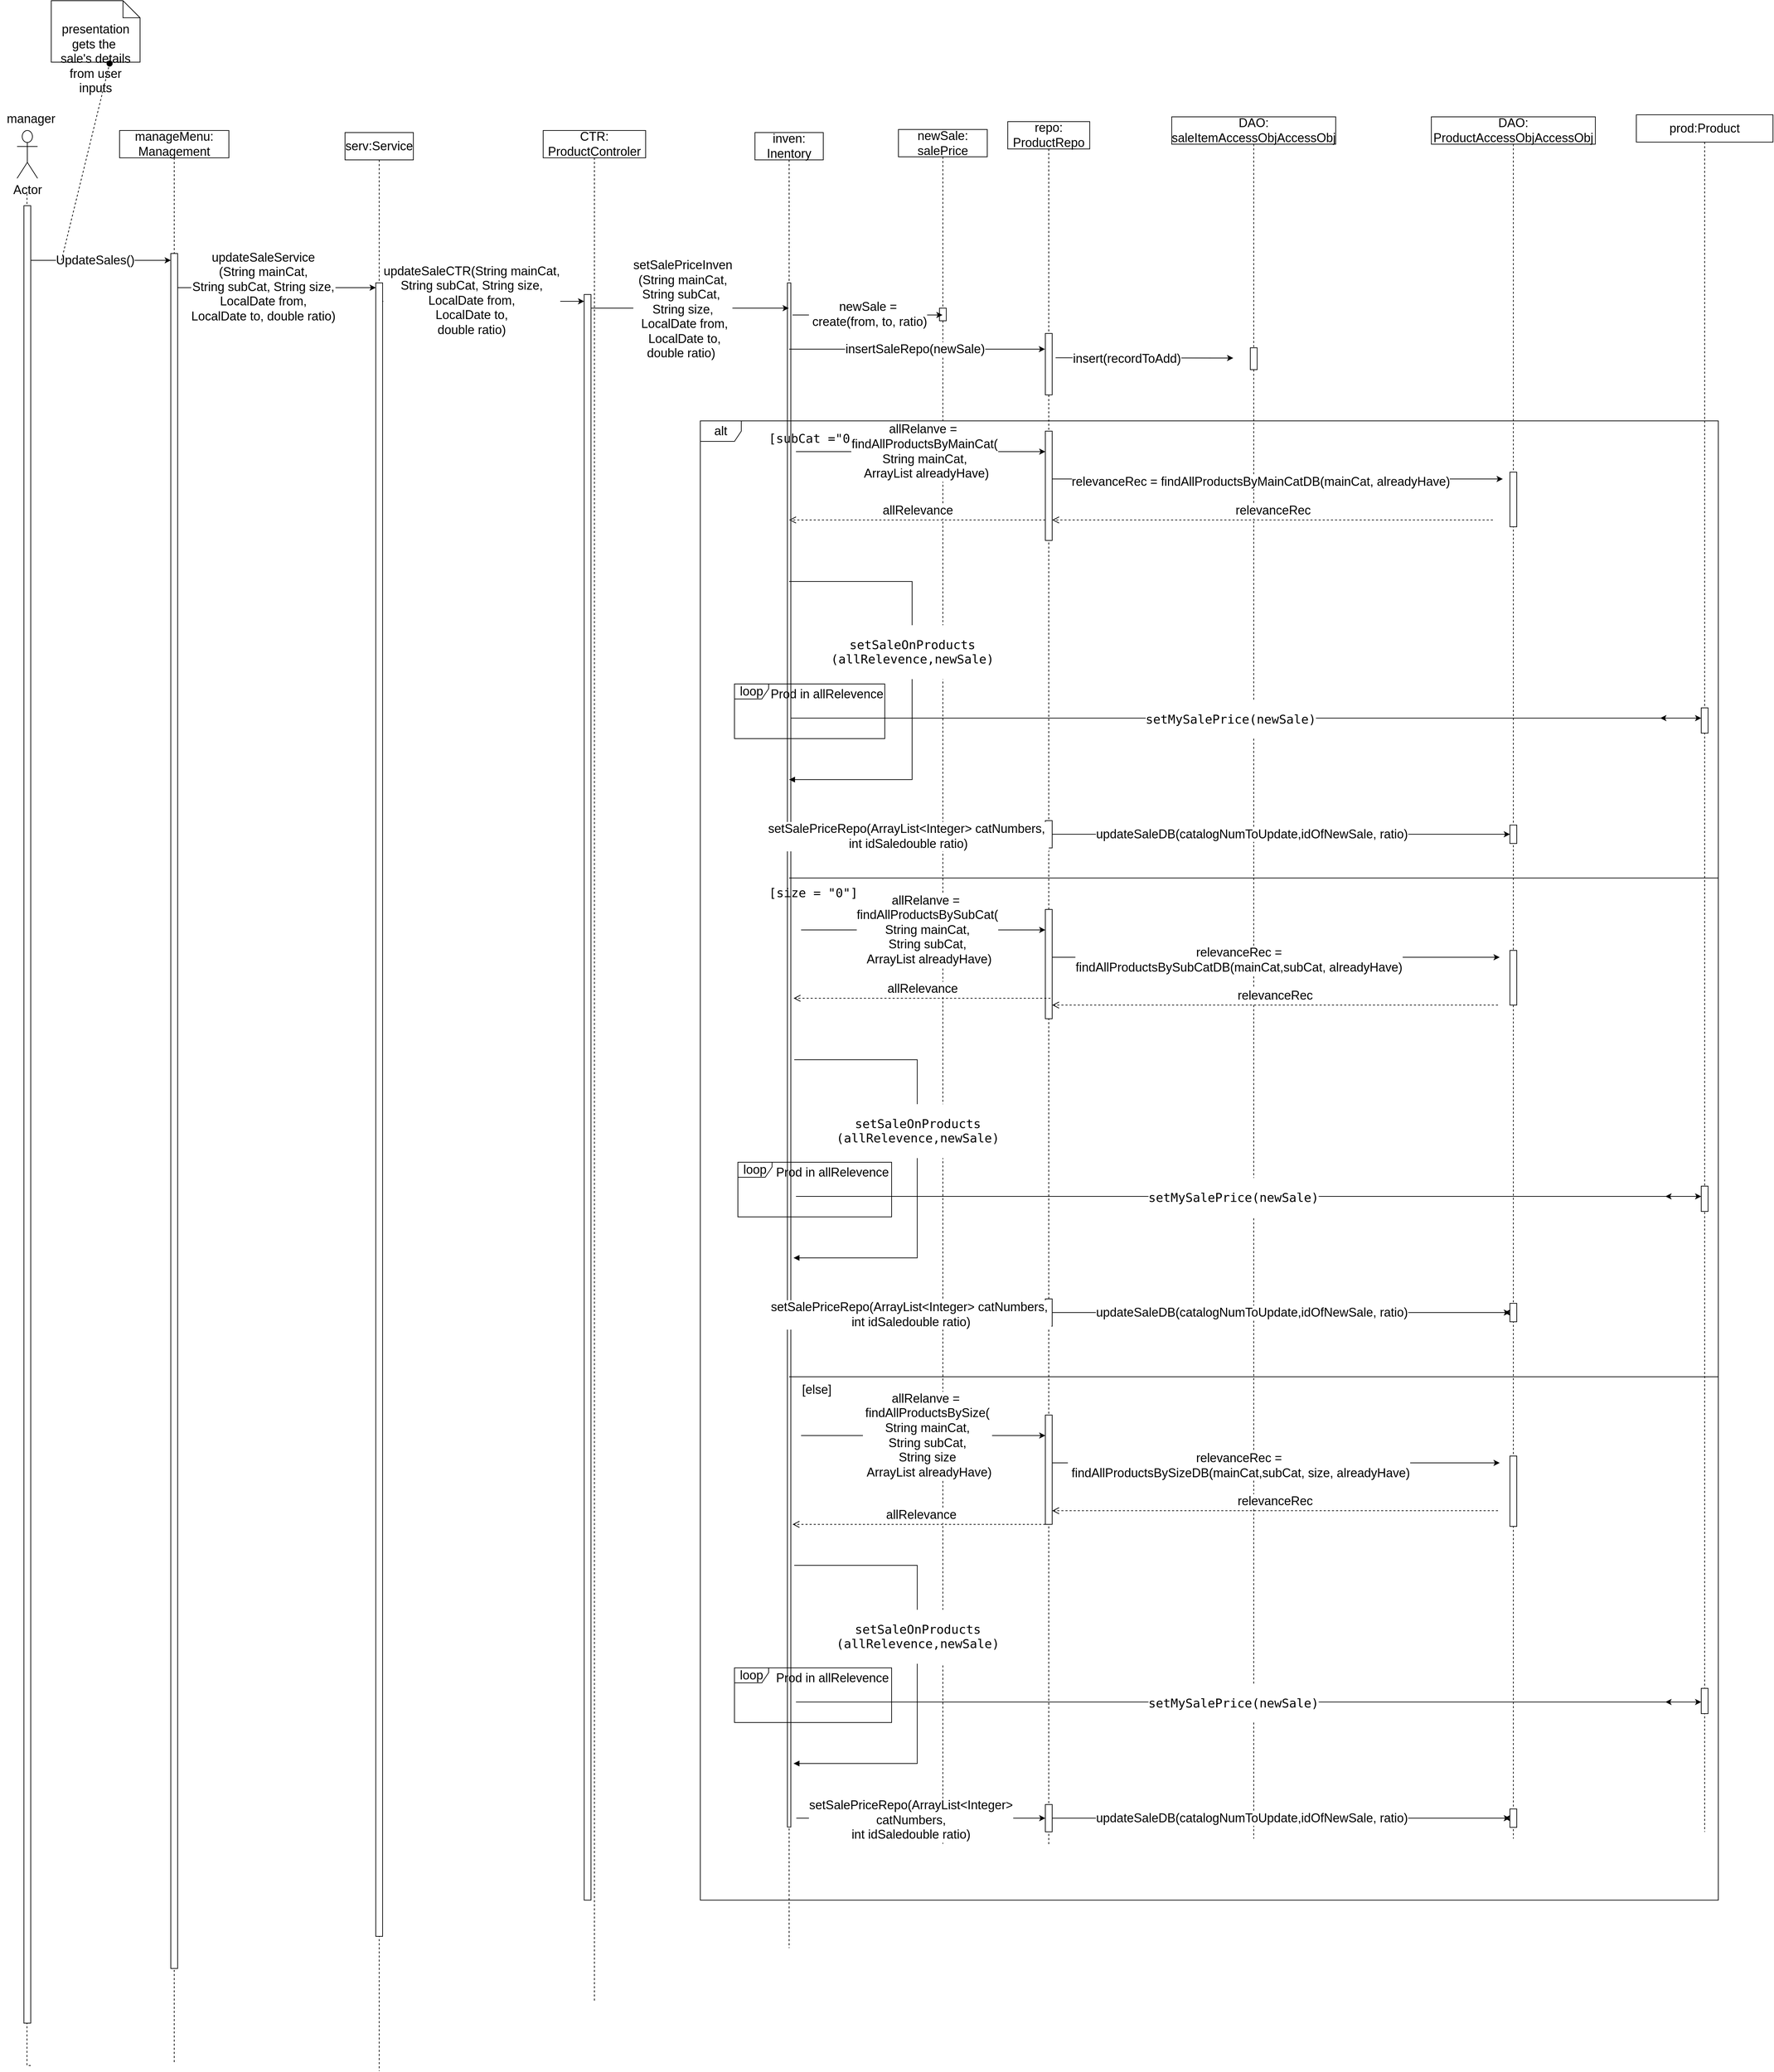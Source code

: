 <mxfile version="24.6.3" type="github">
  <diagram name="Page-1" id="2YBvvXClWsGukQMizWep">
    <mxGraphModel dx="2004" dy="1138" grid="1" gridSize="10" guides="1" tooltips="1" connect="1" arrows="1" fold="1" page="1" pageScale="1" pageWidth="850" pageHeight="1100" math="0" shadow="0">
      <root>
        <mxCell id="0" />
        <mxCell id="1" parent="0" />
        <mxCell id="AZfFT43j_TAVs0j9CgRW-6" value="" style="endArrow=none;endFill=0;html=1;edgeStyle=orthogonalEdgeStyle;align=left;verticalAlign=top;rounded=0;dashed=1;fontSize=18;" edge="1" parent="1">
          <mxGeometry x="-1" relative="1" as="geometry">
            <mxPoint x="50" y="3212" as="sourcePoint" />
            <mxPoint x="44.5" y="470" as="targetPoint" />
            <Array as="points">
              <mxPoint x="45" y="3212" />
            </Array>
            <mxPoint as="offset" />
          </mxGeometry>
        </mxCell>
        <mxCell id="AZfFT43j_TAVs0j9CgRW-1" value="Actor" style="shape=umlActor;verticalLabelPosition=bottom;verticalAlign=top;html=1;fontSize=18;" vertex="1" parent="1">
          <mxGeometry x="30" y="380" width="30" height="70" as="geometry" />
        </mxCell>
        <mxCell id="AZfFT43j_TAVs0j9CgRW-2" value="&lt;font style=&quot;font-size: 18px;&quot;&gt;manager&lt;/font&gt;" style="text;html=1;align=center;verticalAlign=middle;resizable=0;points=[];autosize=1;strokeColor=none;fillColor=none;fontSize=18;" vertex="1" parent="1">
          <mxGeometry x="5" y="343" width="90" height="40" as="geometry" />
        </mxCell>
        <mxCell id="AZfFT43j_TAVs0j9CgRW-14" style="edgeStyle=elbowEdgeStyle;rounded=0;orthogonalLoop=1;jettySize=auto;html=1;elbow=vertical;curved=0;fontSize=18;" edge="1" parent="1" target="AZfFT43j_TAVs0j9CgRW-29">
          <mxGeometry relative="1" as="geometry">
            <mxPoint x="50" y="570" as="sourcePoint" />
            <mxPoint x="270" y="570" as="targetPoint" />
          </mxGeometry>
        </mxCell>
        <mxCell id="AZfFT43j_TAVs0j9CgRW-15" value="&lt;div style=&quot;color: rgb(169, 183, 198); font-family: &amp;quot;JetBrains Mono&amp;quot;, monospace; font-size: 18px;&quot;&gt;&lt;pre style=&quot;font-size: 18px;&quot;&gt;&lt;br style=&quot;font-size: 18px;&quot;&gt;&lt;/pre&gt;&lt;/div&gt;" style="edgeLabel;html=1;align=center;verticalAlign=middle;resizable=0;points=[];fontSize=18;" vertex="1" connectable="0" parent="AZfFT43j_TAVs0j9CgRW-14">
          <mxGeometry x="-0.338" y="-2" relative="1" as="geometry">
            <mxPoint as="offset" />
          </mxGeometry>
        </mxCell>
        <mxCell id="AZfFT43j_TAVs0j9CgRW-16" value="UpdateSales()" style="edgeLabel;html=1;align=center;verticalAlign=middle;resizable=0;points=[];fontSize=18;" vertex="1" connectable="0" parent="AZfFT43j_TAVs0j9CgRW-14">
          <mxGeometry x="-0.084" relative="1" as="geometry">
            <mxPoint as="offset" />
          </mxGeometry>
        </mxCell>
        <mxCell id="AZfFT43j_TAVs0j9CgRW-5" value="" style="html=1;points=[];perimeter=orthogonalPerimeter;outlineConnect=0;targetShapes=umlLifeline;portConstraint=eastwest;newEdgeStyle={&quot;edgeStyle&quot;:&quot;elbowEdgeStyle&quot;,&quot;elbow&quot;:&quot;vertical&quot;,&quot;curved&quot;:0,&quot;rounded&quot;:0};fontSize=18;" vertex="1" parent="1">
          <mxGeometry x="40" y="490" width="10" height="2660" as="geometry" />
        </mxCell>
        <mxCell id="AZfFT43j_TAVs0j9CgRW-8" value="serv:Service" style="shape=umlLifeline;perimeter=lifelinePerimeter;whiteSpace=wrap;html=1;container=0;dropTarget=0;collapsible=0;recursiveResize=0;outlineConnect=0;portConstraint=eastwest;newEdgeStyle={&quot;edgeStyle&quot;:&quot;elbowEdgeStyle&quot;,&quot;elbow&quot;:&quot;vertical&quot;,&quot;curved&quot;:0,&quot;rounded&quot;:0};fontSize=18;" vertex="1" parent="1">
          <mxGeometry x="510" y="383" width="100" height="2837" as="geometry" />
        </mxCell>
        <mxCell id="AZfFT43j_TAVs0j9CgRW-9" value="" style="html=1;points=[];perimeter=orthogonalPerimeter;outlineConnect=0;targetShapes=umlLifeline;portConstraint=eastwest;newEdgeStyle={&quot;edgeStyle&quot;:&quot;elbowEdgeStyle&quot;,&quot;elbow&quot;:&quot;vertical&quot;,&quot;curved&quot;:0,&quot;rounded&quot;:0};fontSize=18;" vertex="1" parent="AZfFT43j_TAVs0j9CgRW-8">
          <mxGeometry x="45" y="220" width="10" height="2420" as="geometry" />
        </mxCell>
        <mxCell id="AZfFT43j_TAVs0j9CgRW-10" value="CTR:&lt;br&gt;ProductControler" style="shape=umlLifeline;perimeter=lifelinePerimeter;whiteSpace=wrap;html=1;container=0;dropTarget=0;collapsible=0;recursiveResize=0;outlineConnect=0;portConstraint=eastwest;newEdgeStyle={&quot;edgeStyle&quot;:&quot;elbowEdgeStyle&quot;,&quot;elbow&quot;:&quot;vertical&quot;,&quot;curved&quot;:0,&quot;rounded&quot;:0};fontSize=18;" vertex="1" parent="1">
          <mxGeometry x="800" y="380" width="150" height="2740" as="geometry" />
        </mxCell>
        <mxCell id="AZfFT43j_TAVs0j9CgRW-11" value="" style="html=1;points=[];perimeter=orthogonalPerimeter;outlineConnect=0;targetShapes=umlLifeline;portConstraint=eastwest;newEdgeStyle={&quot;edgeStyle&quot;:&quot;elbowEdgeStyle&quot;,&quot;elbow&quot;:&quot;vertical&quot;,&quot;curved&quot;:0,&quot;rounded&quot;:0};fontSize=18;" vertex="1" parent="AZfFT43j_TAVs0j9CgRW-10">
          <mxGeometry x="60" y="240" width="10" height="2350" as="geometry" />
        </mxCell>
        <mxCell id="AZfFT43j_TAVs0j9CgRW-12" value="inven:&lt;br&gt;Inentory" style="shape=umlLifeline;perimeter=lifelinePerimeter;whiteSpace=wrap;html=1;container=0;dropTarget=0;collapsible=0;recursiveResize=0;outlineConnect=0;portConstraint=eastwest;newEdgeStyle={&quot;edgeStyle&quot;:&quot;elbowEdgeStyle&quot;,&quot;elbow&quot;:&quot;vertical&quot;,&quot;curved&quot;:0,&quot;rounded&quot;:0};fontSize=18;" vertex="1" parent="1">
          <mxGeometry x="1110" y="383" width="100" height="2657" as="geometry" />
        </mxCell>
        <mxCell id="AZfFT43j_TAVs0j9CgRW-13" value="" style="html=1;points=[];perimeter=orthogonalPerimeter;outlineConnect=0;targetShapes=umlLifeline;portConstraint=eastwest;newEdgeStyle={&quot;edgeStyle&quot;:&quot;elbowEdgeStyle&quot;,&quot;elbow&quot;:&quot;vertical&quot;,&quot;curved&quot;:0,&quot;rounded&quot;:0};fontSize=18;" vertex="1" parent="AZfFT43j_TAVs0j9CgRW-12">
          <mxGeometry x="47.5" y="220" width="5" height="2260" as="geometry" />
        </mxCell>
        <mxCell id="AZfFT43j_TAVs0j9CgRW-17" value="newSale:&lt;br&gt;salePrice" style="shape=umlLifeline;perimeter=lifelinePerimeter;whiteSpace=wrap;html=1;container=0;dropTarget=0;collapsible=0;recursiveResize=0;outlineConnect=0;portConstraint=eastwest;newEdgeStyle={&quot;edgeStyle&quot;:&quot;elbowEdgeStyle&quot;,&quot;elbow&quot;:&quot;vertical&quot;,&quot;curved&quot;:0,&quot;rounded&quot;:0};fontSize=18;" vertex="1" parent="1">
          <mxGeometry x="1320" y="378.5" width="130" height="2511.5" as="geometry" />
        </mxCell>
        <mxCell id="AZfFT43j_TAVs0j9CgRW-18" value="" style="html=1;points=[];perimeter=orthogonalPerimeter;outlineConnect=0;targetShapes=umlLifeline;portConstraint=eastwest;newEdgeStyle={&quot;edgeStyle&quot;:&quot;elbowEdgeStyle&quot;,&quot;elbow&quot;:&quot;vertical&quot;,&quot;curved&quot;:0,&quot;rounded&quot;:0};fontSize=18;" vertex="1" parent="AZfFT43j_TAVs0j9CgRW-17">
          <mxGeometry x="60" y="261.5" width="10" height="18.5" as="geometry" />
        </mxCell>
        <mxCell id="AZfFT43j_TAVs0j9CgRW-19" value="repo:&lt;br&gt;ProductRepo" style="shape=umlLifeline;perimeter=lifelinePerimeter;whiteSpace=wrap;html=1;container=0;dropTarget=0;collapsible=0;recursiveResize=0;outlineConnect=0;portConstraint=eastwest;newEdgeStyle={&quot;edgeStyle&quot;:&quot;elbowEdgeStyle&quot;,&quot;elbow&quot;:&quot;vertical&quot;,&quot;curved&quot;:0,&quot;rounded&quot;:0};fontSize=18;" vertex="1" parent="1">
          <mxGeometry x="1480" y="367" width="120" height="2523" as="geometry" />
        </mxCell>
        <mxCell id="AZfFT43j_TAVs0j9CgRW-20" value="" style="html=1;points=[];perimeter=orthogonalPerimeter;outlineConnect=0;targetShapes=umlLifeline;portConstraint=eastwest;newEdgeStyle={&quot;edgeStyle&quot;:&quot;elbowEdgeStyle&quot;,&quot;elbow&quot;:&quot;vertical&quot;,&quot;curved&quot;:0,&quot;rounded&quot;:0};fontSize=18;" vertex="1" parent="AZfFT43j_TAVs0j9CgRW-19">
          <mxGeometry x="55" y="310" width="10" height="90" as="geometry" />
        </mxCell>
        <mxCell id="AZfFT43j_TAVs0j9CgRW-21" value="DAO:&lt;br&gt;saleItemAccessObjAccessObj" style="shape=umlLifeline;perimeter=lifelinePerimeter;whiteSpace=wrap;html=1;container=0;dropTarget=0;collapsible=0;recursiveResize=0;outlineConnect=0;portConstraint=eastwest;newEdgeStyle={&quot;edgeStyle&quot;:&quot;elbowEdgeStyle&quot;,&quot;elbow&quot;:&quot;vertical&quot;,&quot;curved&quot;:0,&quot;rounded&quot;:0};fontSize=18;" vertex="1" parent="1">
          <mxGeometry x="1720" y="360" width="240" height="2520" as="geometry" />
        </mxCell>
        <mxCell id="AZfFT43j_TAVs0j9CgRW-22" value="" style="html=1;points=[];perimeter=orthogonalPerimeter;outlineConnect=0;targetShapes=umlLifeline;portConstraint=eastwest;newEdgeStyle={&quot;edgeStyle&quot;:&quot;elbowEdgeStyle&quot;,&quot;elbow&quot;:&quot;vertical&quot;,&quot;curved&quot;:0,&quot;rounded&quot;:0};fontSize=18;" vertex="1" parent="AZfFT43j_TAVs0j9CgRW-21">
          <mxGeometry x="115" y="338" width="10" height="32" as="geometry" />
        </mxCell>
        <mxCell id="AZfFT43j_TAVs0j9CgRW-24" style="edgeStyle=elbowEdgeStyle;rounded=0;orthogonalLoop=1;jettySize=auto;html=1;elbow=vertical;curved=0;fontSize=18;" edge="1" parent="1" target="AZfFT43j_TAVs0j9CgRW-9">
          <mxGeometry relative="1" as="geometry">
            <mxPoint x="260" y="610" as="sourcePoint" />
            <mxPoint x="460" y="610" as="targetPoint" />
            <Array as="points">
              <mxPoint x="311.59" y="610" />
            </Array>
          </mxGeometry>
        </mxCell>
        <mxCell id="AZfFT43j_TAVs0j9CgRW-25" value="updateSaleService&lt;br&gt;(String mainCat, &lt;br style=&quot;font-size: 18px;&quot;&gt;String subCat, String size, &lt;br style=&quot;font-size: 18px;&quot;&gt;LocalDate from, &lt;br style=&quot;font-size: 18px;&quot;&gt;LocalDate to, double ratio)" style="edgeLabel;html=1;align=center;verticalAlign=middle;resizable=0;points=[];fontSize=18;" vertex="1" connectable="0" parent="AZfFT43j_TAVs0j9CgRW-24">
          <mxGeometry x="-0.12" y="1" relative="1" as="geometry">
            <mxPoint as="offset" />
          </mxGeometry>
        </mxCell>
        <mxCell id="AZfFT43j_TAVs0j9CgRW-26" value="presentation gets the&amp;nbsp;&lt;br style=&quot;font-size: 18px;&quot;&gt;sale&#39;s details from user inputs" style="shape=note2;boundedLbl=1;whiteSpace=wrap;html=1;size=25;verticalAlign=top;align=center;fontSize=18;" vertex="1" parent="1">
          <mxGeometry x="80" y="190" width="130" height="90" as="geometry" />
        </mxCell>
        <mxCell id="AZfFT43j_TAVs0j9CgRW-27" value="" style="html=1;verticalAlign=bottom;endArrow=oval;dashed=1;endSize=8;curved=0;rounded=0;entryX=0.657;entryY=1.022;entryDx=0;entryDy=0;entryPerimeter=0;endFill=1;fontSize=18;" edge="1" parent="1" target="AZfFT43j_TAVs0j9CgRW-26">
          <mxGeometry relative="1" as="geometry">
            <mxPoint x="95" y="570" as="sourcePoint" />
            <mxPoint x="380" y="360" as="targetPoint" />
          </mxGeometry>
        </mxCell>
        <mxCell id="AZfFT43j_TAVs0j9CgRW-28" value="manageMenu:&lt;br&gt;Management" style="shape=umlLifeline;perimeter=lifelinePerimeter;whiteSpace=wrap;html=1;container=0;dropTarget=0;collapsible=0;recursiveResize=0;outlineConnect=0;portConstraint=eastwest;newEdgeStyle={&quot;edgeStyle&quot;:&quot;elbowEdgeStyle&quot;,&quot;elbow&quot;:&quot;vertical&quot;,&quot;curved&quot;:0,&quot;rounded&quot;:0};fontSize=18;" vertex="1" parent="1">
          <mxGeometry x="180" y="380" width="160" height="2830" as="geometry" />
        </mxCell>
        <mxCell id="AZfFT43j_TAVs0j9CgRW-29" value="" style="html=1;points=[];perimeter=orthogonalPerimeter;outlineConnect=0;targetShapes=umlLifeline;portConstraint=eastwest;newEdgeStyle={&quot;edgeStyle&quot;:&quot;elbowEdgeStyle&quot;,&quot;elbow&quot;:&quot;vertical&quot;,&quot;curved&quot;:0,&quot;rounded&quot;:0};fontSize=18;" vertex="1" parent="AZfFT43j_TAVs0j9CgRW-28">
          <mxGeometry x="75" y="180" width="10" height="2510" as="geometry" />
        </mxCell>
        <mxCell id="AZfFT43j_TAVs0j9CgRW-30" style="edgeStyle=elbowEdgeStyle;rounded=0;orthogonalLoop=1;jettySize=auto;html=1;elbow=vertical;curved=0;fontSize=18;" edge="1" parent="1">
          <mxGeometry relative="1" as="geometry">
            <mxPoint x="565" y="630" as="sourcePoint" />
            <mxPoint x="860" y="630" as="targetPoint" />
            <Array as="points">
              <mxPoint x="616.59" y="630" />
            </Array>
          </mxGeometry>
        </mxCell>
        <mxCell id="AZfFT43j_TAVs0j9CgRW-31" value="updateSaleCTR(String mainCat, &lt;br style=&quot;font-size: 18px;&quot;&gt;String subCat, String size, &lt;br style=&quot;font-size: 18px;&quot;&gt;LocalDate from, &lt;br style=&quot;font-size: 18px;&quot;&gt;LocalDate to, &lt;br&gt;double ratio)" style="edgeLabel;html=1;align=center;verticalAlign=middle;resizable=0;points=[];fontSize=18;" vertex="1" connectable="0" parent="AZfFT43j_TAVs0j9CgRW-30">
          <mxGeometry x="-0.12" y="1" relative="1" as="geometry">
            <mxPoint as="offset" />
          </mxGeometry>
        </mxCell>
        <mxCell id="AZfFT43j_TAVs0j9CgRW-32" style="edgeStyle=elbowEdgeStyle;rounded=0;orthogonalLoop=1;jettySize=auto;html=1;elbow=vertical;curved=0;fontSize=18;" edge="1" parent="1">
          <mxGeometry relative="1" as="geometry">
            <mxPoint x="870" y="640.003" as="sourcePoint" />
            <mxPoint x="1159.5" y="640.003" as="targetPoint" />
          </mxGeometry>
        </mxCell>
        <mxCell id="AZfFT43j_TAVs0j9CgRW-33" value="setSalePriceInven&lt;br&gt;(String mainCat, &lt;br&gt;String subCat,&amp;nbsp;&lt;div style=&quot;font-size: 18px;&quot;&gt;String size,&lt;br&gt;&amp;nbsp;LocalDate from,&lt;/div&gt;&lt;div style=&quot;font-size: 18px;&quot;&gt;&amp;nbsp;LocalDate to, &lt;br&gt;double ratio)&amp;nbsp;&lt;/div&gt;" style="edgeLabel;html=1;align=center;verticalAlign=middle;resizable=0;points=[];fontSize=18;" vertex="1" connectable="0" parent="AZfFT43j_TAVs0j9CgRW-32">
          <mxGeometry x="-0.074" y="-2" relative="1" as="geometry">
            <mxPoint as="offset" />
          </mxGeometry>
        </mxCell>
        <mxCell id="AZfFT43j_TAVs0j9CgRW-34" style="edgeStyle=elbowEdgeStyle;rounded=0;orthogonalLoop=1;jettySize=auto;html=1;elbow=horizontal;curved=0;fontSize=18;" edge="1" parent="1">
          <mxGeometry relative="1" as="geometry">
            <mxPoint x="1165.0" y="650.001" as="sourcePoint" />
            <mxPoint x="1384.5" y="650.001" as="targetPoint" />
          </mxGeometry>
        </mxCell>
        <mxCell id="AZfFT43j_TAVs0j9CgRW-35" value="newSale =&lt;br&gt;&amp;nbsp;create(from, to, ratio)" style="edgeLabel;html=1;align=center;verticalAlign=middle;resizable=0;points=[];fontSize=18;" vertex="1" connectable="0" parent="AZfFT43j_TAVs0j9CgRW-34">
          <mxGeometry x="0.086" relative="1" as="geometry">
            <mxPoint x="-9" y="-1" as="offset" />
          </mxGeometry>
        </mxCell>
        <mxCell id="AZfFT43j_TAVs0j9CgRW-36" style="edgeStyle=elbowEdgeStyle;rounded=0;orthogonalLoop=1;jettySize=auto;html=1;elbow=vertical;curved=0;fontSize=18;" edge="1" parent="1" source="AZfFT43j_TAVs0j9CgRW-12">
          <mxGeometry relative="1" as="geometry">
            <mxPoint x="1160.0" y="699.997" as="sourcePoint" />
            <mxPoint x="1534.5" y="699.997" as="targetPoint" />
          </mxGeometry>
        </mxCell>
        <mxCell id="AZfFT43j_TAVs0j9CgRW-37" value="insertSaleRepo(newSale)" style="edgeLabel;html=1;align=center;verticalAlign=middle;resizable=0;points=[];fontSize=18;" vertex="1" connectable="0" parent="AZfFT43j_TAVs0j9CgRW-36">
          <mxGeometry x="-0.02" relative="1" as="geometry">
            <mxPoint as="offset" />
          </mxGeometry>
        </mxCell>
        <mxCell id="AZfFT43j_TAVs0j9CgRW-39" style="edgeStyle=elbowEdgeStyle;rounded=0;orthogonalLoop=1;jettySize=auto;html=1;elbow=vertical;curved=0;fontSize=18;" edge="1" parent="1">
          <mxGeometry relative="1" as="geometry">
            <mxPoint x="1550" y="712.564" as="sourcePoint" />
            <mxPoint x="1810" y="713" as="targetPoint" />
          </mxGeometry>
        </mxCell>
        <mxCell id="AZfFT43j_TAVs0j9CgRW-40" value="insert(recordToAdd)" style="edgeLabel;html=1;align=center;verticalAlign=middle;resizable=0;points=[];fontSize=18;" vertex="1" connectable="0" parent="AZfFT43j_TAVs0j9CgRW-39">
          <mxGeometry x="-0.199" y="-1" relative="1" as="geometry">
            <mxPoint as="offset" />
          </mxGeometry>
        </mxCell>
        <UserObject label="&lt;div style=&quot;font-family: &amp;quot;JetBrains Mono&amp;quot;, monospace; font-size: 18px;&quot;&gt;&lt;pre style=&quot;font-size: 18px;&quot;&gt;&lt;font style=&quot;font-size: 18px;&quot;&gt;[subCat =&quot;0&quot;]&lt;/font&gt;&lt;/pre&gt;&lt;/div&gt;" link="&lt;div style=&quot;background-color:#2b2b2b;color:#a9b7c6;font-family:&#39;JetBrains Mono&#39;,monospace;font-size:9.8pt;&quot;&gt;&lt;pre&gt;subCat.equals(&lt;span style=&quot;color:#6a8759;&quot;&gt;&quot;0&quot;&lt;/span&gt;)&lt;/pre&gt;&lt;/div&gt;" id="AZfFT43j_TAVs0j9CgRW-47">
          <mxCell style="text;html=1;align=center;verticalAlign=middle;resizable=0;points=[];autosize=1;strokeColor=none;fillColor=none;fontSize=18;" vertex="1" parent="1">
            <mxGeometry x="1125" y="795" width="150" height="70" as="geometry" />
          </mxCell>
        </UserObject>
        <mxCell id="AZfFT43j_TAVs0j9CgRW-49" value="alt" style="shape=umlFrame;whiteSpace=wrap;html=1;pointerEvents=0;fontSize=18;" vertex="1" parent="1">
          <mxGeometry x="1030" y="805" width="1490" height="2165" as="geometry" />
        </mxCell>
        <mxCell id="AZfFT43j_TAVs0j9CgRW-51" value="" style="html=1;points=[];perimeter=orthogonalPerimeter;outlineConnect=0;targetShapes=umlLifeline;portConstraint=eastwest;newEdgeStyle={&quot;edgeStyle&quot;:&quot;elbowEdgeStyle&quot;,&quot;elbow&quot;:&quot;vertical&quot;,&quot;curved&quot;:0,&quot;rounded&quot;:0};fontSize=18;" vertex="1" parent="1">
          <mxGeometry x="1535" y="820" width="10" height="160" as="geometry" />
        </mxCell>
        <mxCell id="AZfFT43j_TAVs0j9CgRW-50" style="edgeStyle=elbowEdgeStyle;rounded=0;orthogonalLoop=1;jettySize=auto;html=1;elbow=vertical;curved=0;fontSize=18;" edge="1" parent="1" target="AZfFT43j_TAVs0j9CgRW-51">
          <mxGeometry relative="1" as="geometry">
            <mxPoint x="1170" y="850" as="sourcePoint" />
            <mxPoint x="1517.5" y="853.0" as="targetPoint" />
          </mxGeometry>
        </mxCell>
        <mxCell id="AZfFT43j_TAVs0j9CgRW-52" value="allRelanve =&amp;nbsp;&lt;div style=&quot;font-size: 18px;&quot;&gt;findAllProductsByMainCat(&lt;div style=&quot;font-size: 18px;&quot;&gt;String mainCat,&lt;/div&gt;&lt;div style=&quot;font-size: 18px;&quot;&gt;&amp;nbsp;ArrayList alreadyHave)&lt;/div&gt;&lt;/div&gt;" style="edgeLabel;html=1;align=center;verticalAlign=middle;resizable=0;points=[];fontSize=18;" vertex="1" connectable="0" parent="AZfFT43j_TAVs0j9CgRW-50">
          <mxGeometry x="0.028" relative="1" as="geometry">
            <mxPoint as="offset" />
          </mxGeometry>
        </mxCell>
        <mxCell id="AZfFT43j_TAVs0j9CgRW-55" value="DAO:&lt;div&gt;ProductAccessObjAccessObj&lt;/div&gt;" style="shape=umlLifeline;perimeter=lifelinePerimeter;whiteSpace=wrap;html=1;container=0;dropTarget=0;collapsible=0;recursiveResize=0;outlineConnect=0;portConstraint=eastwest;newEdgeStyle={&quot;edgeStyle&quot;:&quot;elbowEdgeStyle&quot;,&quot;elbow&quot;:&quot;vertical&quot;,&quot;curved&quot;:0,&quot;rounded&quot;:0};fontSize=18;" vertex="1" parent="1">
          <mxGeometry x="2100" y="360" width="240" height="2520" as="geometry" />
        </mxCell>
        <mxCell id="AZfFT43j_TAVs0j9CgRW-56" value="" style="html=1;points=[];perimeter=orthogonalPerimeter;outlineConnect=0;targetShapes=umlLifeline;portConstraint=eastwest;newEdgeStyle={&quot;edgeStyle&quot;:&quot;elbowEdgeStyle&quot;,&quot;elbow&quot;:&quot;vertical&quot;,&quot;curved&quot;:0,&quot;rounded&quot;:0};fontSize=18;" vertex="1" parent="AZfFT43j_TAVs0j9CgRW-55">
          <mxGeometry x="115" y="520" width="10" height="80" as="geometry" />
        </mxCell>
        <mxCell id="AZfFT43j_TAVs0j9CgRW-107" value="" style="html=1;points=[];perimeter=orthogonalPerimeter;outlineConnect=0;targetShapes=umlLifeline;portConstraint=eastwest;newEdgeStyle={&quot;edgeStyle&quot;:&quot;elbowEdgeStyle&quot;,&quot;elbow&quot;:&quot;vertical&quot;,&quot;curved&quot;:0,&quot;rounded&quot;:0};fontSize=18;" vertex="1" parent="AZfFT43j_TAVs0j9CgRW-55">
          <mxGeometry x="115" y="1220" width="10" height="80" as="geometry" />
        </mxCell>
        <mxCell id="AZfFT43j_TAVs0j9CgRW-83" value="" style="html=1;points=[];perimeter=orthogonalPerimeter;outlineConnect=0;targetShapes=umlLifeline;portConstraint=eastwest;newEdgeStyle={&quot;edgeStyle&quot;:&quot;elbowEdgeStyle&quot;,&quot;elbow&quot;:&quot;vertical&quot;,&quot;curved&quot;:0,&quot;rounded&quot;:0};fontSize=18;" vertex="1" parent="AZfFT43j_TAVs0j9CgRW-55">
          <mxGeometry x="115" y="1036.5" width="10" height="27" as="geometry" />
        </mxCell>
        <mxCell id="AZfFT43j_TAVs0j9CgRW-123" value="" style="html=1;points=[];perimeter=orthogonalPerimeter;outlineConnect=0;targetShapes=umlLifeline;portConstraint=eastwest;newEdgeStyle={&quot;edgeStyle&quot;:&quot;elbowEdgeStyle&quot;,&quot;elbow&quot;:&quot;vertical&quot;,&quot;curved&quot;:0,&quot;rounded&quot;:0};fontSize=18;" vertex="1" parent="AZfFT43j_TAVs0j9CgRW-55">
          <mxGeometry x="115" y="1736.5" width="10" height="27" as="geometry" />
        </mxCell>
        <mxCell id="AZfFT43j_TAVs0j9CgRW-126" value="" style="html=1;points=[];perimeter=orthogonalPerimeter;outlineConnect=0;targetShapes=umlLifeline;portConstraint=eastwest;newEdgeStyle={&quot;edgeStyle&quot;:&quot;elbowEdgeStyle&quot;,&quot;elbow&quot;:&quot;vertical&quot;,&quot;curved&quot;:0,&quot;rounded&quot;:0};fontSize=18;" vertex="1" parent="AZfFT43j_TAVs0j9CgRW-55">
          <mxGeometry x="115" y="1960" width="10" height="103" as="geometry" />
        </mxCell>
        <mxCell id="AZfFT43j_TAVs0j9CgRW-147" value="" style="html=1;points=[];perimeter=orthogonalPerimeter;outlineConnect=0;targetShapes=umlLifeline;portConstraint=eastwest;newEdgeStyle={&quot;edgeStyle&quot;:&quot;elbowEdgeStyle&quot;,&quot;elbow&quot;:&quot;vertical&quot;,&quot;curved&quot;:0,&quot;rounded&quot;:0};fontSize=18;" vertex="1" parent="AZfFT43j_TAVs0j9CgRW-55">
          <mxGeometry x="115" y="2476.5" width="10" height="27" as="geometry" />
        </mxCell>
        <mxCell id="AZfFT43j_TAVs0j9CgRW-84" style="edgeStyle=elbowEdgeStyle;rounded=0;orthogonalLoop=1;jettySize=auto;html=1;elbow=vertical;curved=0;fontSize=18;" edge="1" parent="AZfFT43j_TAVs0j9CgRW-55" source="AZfFT43j_TAVs0j9CgRW-83" target="AZfFT43j_TAVs0j9CgRW-55">
          <mxGeometry relative="1" as="geometry" />
        </mxCell>
        <mxCell id="AZfFT43j_TAVs0j9CgRW-61" value="relevanceRec" style="html=1;verticalAlign=bottom;endArrow=open;dashed=1;endSize=8;curved=0;rounded=0;fontSize=18;" edge="1" parent="1">
          <mxGeometry relative="1" as="geometry">
            <mxPoint x="2190" y="950" as="sourcePoint" />
            <mxPoint x="1545" y="950.0" as="targetPoint" />
          </mxGeometry>
        </mxCell>
        <mxCell id="AZfFT43j_TAVs0j9CgRW-63" value="&lt;font style=&quot;font-size: 18px;&quot;&gt;allRelevance&lt;/font&gt;" style="html=1;verticalAlign=bottom;endArrow=open;dashed=1;endSize=8;curved=0;rounded=0;fontSize=18;" edge="1" parent="1" target="AZfFT43j_TAVs0j9CgRW-12">
          <mxGeometry relative="1" as="geometry">
            <mxPoint x="1535" y="950" as="sourcePoint" />
            <mxPoint x="1455" y="950" as="targetPoint" />
          </mxGeometry>
        </mxCell>
        <mxCell id="AZfFT43j_TAVs0j9CgRW-67" value="&lt;div style=&quot;font-family: &amp;quot;JetBrains Mono&amp;quot;, monospace; font-size: 18px;&quot;&gt;&lt;pre style=&quot;font-size: 18px;&quot;&gt;&lt;font style=&quot;font-size: 18px;&quot;&gt;setSaleOnProducts&lt;br style=&quot;font-size: 18px;&quot;&gt;(allRelevence,newSale)&lt;/font&gt;&lt;/pre&gt;&lt;/div&gt;" style="html=1;verticalAlign=bottom;endArrow=block;curved=0;rounded=0;fontSize=18;" edge="1" parent="1" target="AZfFT43j_TAVs0j9CgRW-12">
          <mxGeometry width="80" relative="1" as="geometry">
            <mxPoint x="1160" y="1040" as="sourcePoint" />
            <mxPoint x="1162.5" y="1150.0" as="targetPoint" />
            <Array as="points">
              <mxPoint x="1340" y="1040" />
              <mxPoint x="1340" y="1150" />
              <mxPoint x="1340" y="1330" />
            </Array>
          </mxGeometry>
        </mxCell>
        <mxCell id="AZfFT43j_TAVs0j9CgRW-69" value="loop" style="shape=umlFrame;whiteSpace=wrap;html=1;pointerEvents=0;width=50;height=22;fontSize=18;" vertex="1" parent="1">
          <mxGeometry x="1080" y="1190" width="220" height="80" as="geometry" />
        </mxCell>
        <mxCell id="AZfFT43j_TAVs0j9CgRW-71" value="&lt;font style=&quot;font-size: 18px;&quot;&gt;Prod in&amp;nbsp;&lt;span style=&quot;background-color: rgb(255, 255, 255); font-size: 18px;&quot;&gt;allRelevence&lt;/span&gt;&lt;/font&gt;" style="text;html=1;align=center;verticalAlign=middle;resizable=0;points=[];autosize=1;strokeColor=none;fillColor=none;fontSize=18;" vertex="1" parent="1">
          <mxGeometry x="1120" y="1185" width="190" height="40" as="geometry" />
        </mxCell>
        <mxCell id="AZfFT43j_TAVs0j9CgRW-72" value="prod:Product" style="shape=umlLifeline;perimeter=lifelinePerimeter;whiteSpace=wrap;html=1;container=0;dropTarget=0;collapsible=0;recursiveResize=0;outlineConnect=0;portConstraint=eastwest;newEdgeStyle={&quot;edgeStyle&quot;:&quot;elbowEdgeStyle&quot;,&quot;elbow&quot;:&quot;vertical&quot;,&quot;curved&quot;:0,&quot;rounded&quot;:0};fontSize=18;" vertex="1" parent="1">
          <mxGeometry x="2400" y="357" width="200" height="2513" as="geometry" />
        </mxCell>
        <mxCell id="AZfFT43j_TAVs0j9CgRW-73" value="" style="html=1;points=[];perimeter=orthogonalPerimeter;outlineConnect=0;targetShapes=umlLifeline;portConstraint=eastwest;newEdgeStyle={&quot;edgeStyle&quot;:&quot;elbowEdgeStyle&quot;,&quot;elbow&quot;:&quot;vertical&quot;,&quot;curved&quot;:0,&quot;rounded&quot;:0};fontSize=18;" vertex="1" parent="AZfFT43j_TAVs0j9CgRW-72">
          <mxGeometry x="95" y="868" width="10" height="37" as="geometry" />
        </mxCell>
        <mxCell id="AZfFT43j_TAVs0j9CgRW-116" value="" style="html=1;points=[];perimeter=orthogonalPerimeter;outlineConnect=0;targetShapes=umlLifeline;portConstraint=eastwest;newEdgeStyle={&quot;edgeStyle&quot;:&quot;elbowEdgeStyle&quot;,&quot;elbow&quot;:&quot;vertical&quot;,&quot;curved&quot;:0,&quot;rounded&quot;:0};fontSize=18;" vertex="1" parent="AZfFT43j_TAVs0j9CgRW-72">
          <mxGeometry x="95" y="1568" width="10" height="37" as="geometry" />
        </mxCell>
        <mxCell id="AZfFT43j_TAVs0j9CgRW-140" value="" style="html=1;points=[];perimeter=orthogonalPerimeter;outlineConnect=0;targetShapes=umlLifeline;portConstraint=eastwest;newEdgeStyle={&quot;edgeStyle&quot;:&quot;elbowEdgeStyle&quot;,&quot;elbow&quot;:&quot;vertical&quot;,&quot;curved&quot;:0,&quot;rounded&quot;:0};fontSize=18;" vertex="1" parent="AZfFT43j_TAVs0j9CgRW-72">
          <mxGeometry x="95" y="2303" width="10" height="37" as="geometry" />
        </mxCell>
        <mxCell id="AZfFT43j_TAVs0j9CgRW-75" value="" style="edgeStyle=elbowEdgeStyle;rounded=0;orthogonalLoop=1;jettySize=auto;html=1;elbow=vertical;curved=0;fontSize=18;" edge="1" parent="1" target="AZfFT43j_TAVs0j9CgRW-73">
          <mxGeometry relative="1" as="geometry">
            <mxPoint x="1162.5" y="1239.997" as="sourcePoint" />
            <mxPoint x="2435" y="1239.997" as="targetPoint" />
          </mxGeometry>
        </mxCell>
        <mxCell id="AZfFT43j_TAVs0j9CgRW-76" value="&lt;div style=&quot;font-family: &amp;quot;JetBrains Mono&amp;quot;, monospace; font-size: 18px;&quot;&gt;&lt;pre style=&quot;font-size: 18px;&quot;&gt;setMySalePrice(newSale)&lt;/pre&gt;&lt;/div&gt;" style="edgeLabel;html=1;align=center;verticalAlign=middle;resizable=0;points=[];fontSize=18;" vertex="1" connectable="0" parent="AZfFT43j_TAVs0j9CgRW-75">
          <mxGeometry x="-0.034" y="-1" relative="1" as="geometry">
            <mxPoint as="offset" />
          </mxGeometry>
        </mxCell>
        <mxCell id="AZfFT43j_TAVs0j9CgRW-74" style="edgeStyle=elbowEdgeStyle;rounded=0;orthogonalLoop=1;jettySize=auto;html=1;elbow=vertical;curved=0;fontSize=18;" edge="1" parent="1" source="AZfFT43j_TAVs0j9CgRW-73">
          <mxGeometry relative="1" as="geometry">
            <mxPoint x="1162.5" y="1239.997" as="sourcePoint" />
            <mxPoint x="2435" y="1239.997" as="targetPoint" />
          </mxGeometry>
        </mxCell>
        <mxCell id="AZfFT43j_TAVs0j9CgRW-79" value="" style="html=1;points=[];perimeter=orthogonalPerimeter;outlineConnect=0;targetShapes=umlLifeline;portConstraint=eastwest;newEdgeStyle={&quot;edgeStyle&quot;:&quot;elbowEdgeStyle&quot;,&quot;elbow&quot;:&quot;vertical&quot;,&quot;curved&quot;:0,&quot;rounded&quot;:0};fontSize=18;" vertex="1" parent="1">
          <mxGeometry x="1535" y="1390" width="10" height="40" as="geometry" />
        </mxCell>
        <mxCell id="AZfFT43j_TAVs0j9CgRW-80" style="edgeStyle=elbowEdgeStyle;rounded=0;orthogonalLoop=1;jettySize=auto;html=1;elbow=vertical;curved=0;fontSize=18;" edge="1" parent="1" source="AZfFT43j_TAVs0j9CgRW-13" target="AZfFT43j_TAVs0j9CgRW-79">
          <mxGeometry relative="1" as="geometry" />
        </mxCell>
        <mxCell id="AZfFT43j_TAVs0j9CgRW-81" value="setSalePriceRepo(ArrayList&amp;lt;Integer&amp;gt;&amp;nbsp;catNumbers,&amp;nbsp;&lt;div style=&quot;font-size: 18px;&quot;&gt;int idSaledouble ratio)&lt;/div&gt;" style="edgeLabel;html=1;align=center;verticalAlign=middle;resizable=0;points=[];fontSize=18;" vertex="1" connectable="0" parent="AZfFT43j_TAVs0j9CgRW-80">
          <mxGeometry x="-0.081" y="-3" relative="1" as="geometry">
            <mxPoint as="offset" />
          </mxGeometry>
        </mxCell>
        <mxCell id="AZfFT43j_TAVs0j9CgRW-85" value="" style="edgeStyle=elbowEdgeStyle;rounded=0;orthogonalLoop=1;jettySize=auto;html=1;elbow=vertical;curved=0;fontSize=18;" edge="1" parent="1" source="AZfFT43j_TAVs0j9CgRW-79" target="AZfFT43j_TAVs0j9CgRW-83">
          <mxGeometry relative="1" as="geometry">
            <mxPoint x="1545" y="1410" as="sourcePoint" />
            <mxPoint x="2200" y="1410" as="targetPoint" />
          </mxGeometry>
        </mxCell>
        <mxCell id="AZfFT43j_TAVs0j9CgRW-86" value="updateSaleDB(catalogNumToUpdate,idOfNewSale, ratio)" style="edgeLabel;html=1;align=center;verticalAlign=middle;resizable=0;points=[];fontSize=18;" vertex="1" connectable="0" parent="AZfFT43j_TAVs0j9CgRW-85">
          <mxGeometry x="-0.321" y="1" relative="1" as="geometry">
            <mxPoint x="64" y="1" as="offset" />
          </mxGeometry>
        </mxCell>
        <mxCell id="AZfFT43j_TAVs0j9CgRW-87" value="" style="line;strokeWidth=1;fillColor=none;align=left;verticalAlign=middle;spacingTop=-1;spacingLeft=3;spacingRight=3;rotatable=0;labelPosition=right;points=[];portConstraint=eastwest;strokeColor=inherit;fontSize=18;" vertex="1" parent="1">
          <mxGeometry x="1160" y="1470" width="1360" height="8" as="geometry" />
        </mxCell>
        <UserObject label="&lt;div style=&quot;font-family: &amp;quot;JetBrains Mono&amp;quot;, monospace; font-size: 18px;&quot;&gt;&lt;pre style=&quot;font-size: 18px;&quot;&gt;&lt;font style=&quot;font-size: 18px;&quot;&gt;[size = &quot;0&quot;]&lt;/font&gt;&lt;/pre&gt;&lt;/div&gt;" link="&lt;div style=&quot;background-color:#2b2b2b;color:#a9b7c6;font-family:&#39;JetBrains Mono&#39;,monospace;font-size:9.8pt;&quot;&gt;&lt;pre&gt;subCat.equals(&lt;span style=&quot;color:#6a8759;&quot;&gt;&quot;0&quot;&lt;/span&gt;)&lt;/pre&gt;&lt;/div&gt;" id="AZfFT43j_TAVs0j9CgRW-88">
          <mxCell style="text;html=1;align=center;verticalAlign=middle;resizable=0;points=[];autosize=1;strokeColor=none;fillColor=none;fontSize=18;" vertex="1" parent="1">
            <mxGeometry x="1125" y="1460" width="140" height="70" as="geometry" />
          </mxCell>
        </UserObject>
        <mxCell id="AZfFT43j_TAVs0j9CgRW-102" style="edgeStyle=elbowEdgeStyle;rounded=0;orthogonalLoop=1;jettySize=auto;html=1;elbow=vertical;curved=0;fontSize=18;" edge="1" parent="1" source="AZfFT43j_TAVs0j9CgRW-104">
          <mxGeometry relative="1" as="geometry">
            <mxPoint x="1357.5" y="1590" as="sourcePoint" />
            <mxPoint x="2200" y="1590" as="targetPoint" />
          </mxGeometry>
        </mxCell>
        <mxCell id="AZfFT43j_TAVs0j9CgRW-103" value="relevanceRec = &lt;br&gt;findAllProductsBySubCatDB(mainCat,subCat, alreadyHave)" style="edgeLabel;html=1;align=center;verticalAlign=middle;resizable=0;points=[];fontSize=18;" vertex="1" connectable="0" parent="AZfFT43j_TAVs0j9CgRW-102">
          <mxGeometry x="-0.167" y="-4" relative="1" as="geometry">
            <mxPoint as="offset" />
          </mxGeometry>
        </mxCell>
        <mxCell id="AZfFT43j_TAVs0j9CgRW-104" value="" style="html=1;points=[];perimeter=orthogonalPerimeter;outlineConnect=0;targetShapes=umlLifeline;portConstraint=eastwest;newEdgeStyle={&quot;edgeStyle&quot;:&quot;elbowEdgeStyle&quot;,&quot;elbow&quot;:&quot;vertical&quot;,&quot;curved&quot;:0,&quot;rounded&quot;:0};fontSize=18;" vertex="1" parent="1">
          <mxGeometry x="1535" y="1520" width="10" height="160" as="geometry" />
        </mxCell>
        <mxCell id="AZfFT43j_TAVs0j9CgRW-105" style="edgeStyle=elbowEdgeStyle;rounded=0;orthogonalLoop=1;jettySize=auto;html=1;elbow=vertical;curved=0;fontSize=18;" edge="1" parent="1" target="AZfFT43j_TAVs0j9CgRW-104">
          <mxGeometry relative="1" as="geometry">
            <mxPoint x="1177.5" y="1550" as="sourcePoint" />
            <mxPoint x="1525" y="1553.0" as="targetPoint" />
          </mxGeometry>
        </mxCell>
        <mxCell id="AZfFT43j_TAVs0j9CgRW-106" value="allRelanve =&amp;nbsp;&lt;div style=&quot;font-size: 18px;&quot;&gt;findAllProductsBySubCat(&lt;div style=&quot;font-size: 18px;&quot;&gt;String mainCat,&lt;br style=&quot;font-size: 18px;&quot;&gt;String subCat,&lt;/div&gt;&lt;div style=&quot;font-size: 18px;&quot;&gt;&amp;nbsp;ArrayList alreadyHave)&lt;/div&gt;&lt;/div&gt;" style="edgeLabel;html=1;align=center;verticalAlign=middle;resizable=0;points=[];fontSize=18;" vertex="1" connectable="0" parent="AZfFT43j_TAVs0j9CgRW-105">
          <mxGeometry x="0.028" relative="1" as="geometry">
            <mxPoint as="offset" />
          </mxGeometry>
        </mxCell>
        <mxCell id="AZfFT43j_TAVs0j9CgRW-108" value="relevanceRec" style="html=1;verticalAlign=bottom;endArrow=open;dashed=1;endSize=8;curved=0;rounded=0;fontSize=18;" edge="1" parent="1">
          <mxGeometry relative="1" as="geometry">
            <mxPoint x="2197.5" y="1660" as="sourcePoint" />
            <mxPoint x="1545" y="1660" as="targetPoint" />
          </mxGeometry>
        </mxCell>
        <mxCell id="AZfFT43j_TAVs0j9CgRW-109" value="&lt;font style=&quot;font-size: 18px;&quot;&gt;allRelevance&lt;/font&gt;" style="html=1;verticalAlign=bottom;endArrow=open;dashed=1;endSize=8;curved=0;rounded=0;fontSize=18;" edge="1" parent="1">
          <mxGeometry relative="1" as="geometry">
            <mxPoint x="1542.5" y="1650" as="sourcePoint" />
            <mxPoint x="1166.5" y="1650" as="targetPoint" />
          </mxGeometry>
        </mxCell>
        <mxCell id="AZfFT43j_TAVs0j9CgRW-110" value="&lt;div style=&quot;font-family: &amp;quot;JetBrains Mono&amp;quot;, monospace; font-size: 18px;&quot;&gt;&lt;pre style=&quot;font-size: 18px;&quot;&gt;&lt;font style=&quot;font-size: 18px;&quot;&gt;setSaleOnProducts&lt;br style=&quot;font-size: 18px;&quot;&gt;(allRelevence,newSale)&lt;/font&gt;&lt;/pre&gt;&lt;/div&gt;" style="html=1;verticalAlign=bottom;endArrow=block;curved=0;rounded=0;fontSize=18;" edge="1" parent="1">
          <mxGeometry width="80" relative="1" as="geometry">
            <mxPoint x="1167.5" y="1740" as="sourcePoint" />
            <mxPoint x="1166.5" y="2030" as="targetPoint" />
            <Array as="points">
              <mxPoint x="1347.5" y="1740" />
              <mxPoint x="1347.5" y="1850" />
              <mxPoint x="1347.5" y="2030" />
            </Array>
          </mxGeometry>
        </mxCell>
        <mxCell id="AZfFT43j_TAVs0j9CgRW-111" value="loop" style="shape=umlFrame;whiteSpace=wrap;html=1;pointerEvents=0;width=50;height=22;fontSize=18;" vertex="1" parent="1">
          <mxGeometry x="1085" y="1890" width="225" height="80" as="geometry" />
        </mxCell>
        <mxCell id="AZfFT43j_TAVs0j9CgRW-112" value="&lt;font style=&quot;font-size: 18px;&quot;&gt;Prod in&amp;nbsp;&lt;span style=&quot;background-color: rgb(255, 255, 255); font-size: 18px;&quot;&gt;allRelevence&lt;/span&gt;&lt;/font&gt;" style="text;html=1;align=center;verticalAlign=middle;resizable=0;points=[];autosize=1;strokeColor=none;fillColor=none;fontSize=18;" vertex="1" parent="1">
          <mxGeometry x="1127.5" y="1885" width="190" height="40" as="geometry" />
        </mxCell>
        <mxCell id="AZfFT43j_TAVs0j9CgRW-114" value="" style="edgeStyle=elbowEdgeStyle;rounded=0;orthogonalLoop=1;jettySize=auto;html=1;elbow=vertical;curved=0;fontSize=18;" edge="1" parent="1" target="AZfFT43j_TAVs0j9CgRW-116">
          <mxGeometry relative="1" as="geometry">
            <mxPoint x="1170" y="1939.997" as="sourcePoint" />
            <mxPoint x="2442.5" y="1939.997" as="targetPoint" />
          </mxGeometry>
        </mxCell>
        <mxCell id="AZfFT43j_TAVs0j9CgRW-115" value="&lt;div style=&quot;font-family: &amp;quot;JetBrains Mono&amp;quot;, monospace; font-size: 18px;&quot;&gt;&lt;pre style=&quot;font-size: 18px;&quot;&gt;setMySalePrice(newSale)&lt;/pre&gt;&lt;/div&gt;" style="edgeLabel;html=1;align=center;verticalAlign=middle;resizable=0;points=[];fontSize=18;" vertex="1" connectable="0" parent="AZfFT43j_TAVs0j9CgRW-114">
          <mxGeometry x="-0.034" y="-1" relative="1" as="geometry">
            <mxPoint as="offset" />
          </mxGeometry>
        </mxCell>
        <mxCell id="AZfFT43j_TAVs0j9CgRW-113" style="edgeStyle=elbowEdgeStyle;rounded=0;orthogonalLoop=1;jettySize=auto;html=1;elbow=vertical;curved=0;fontSize=18;" edge="1" parent="1" source="AZfFT43j_TAVs0j9CgRW-116">
          <mxGeometry relative="1" as="geometry">
            <mxPoint x="1170" y="1939.997" as="sourcePoint" />
            <mxPoint x="2442.5" y="1939.997" as="targetPoint" />
          </mxGeometry>
        </mxCell>
        <mxCell id="AZfFT43j_TAVs0j9CgRW-117" style="edgeStyle=elbowEdgeStyle;rounded=0;orthogonalLoop=1;jettySize=auto;html=1;elbow=vertical;curved=0;fontSize=18;" edge="1" parent="1" source="AZfFT43j_TAVs0j9CgRW-123">
          <mxGeometry relative="1" as="geometry">
            <mxPoint x="2206.5" y="2110" as="targetPoint" />
          </mxGeometry>
        </mxCell>
        <mxCell id="AZfFT43j_TAVs0j9CgRW-118" value="" style="html=1;points=[];perimeter=orthogonalPerimeter;outlineConnect=0;targetShapes=umlLifeline;portConstraint=eastwest;newEdgeStyle={&quot;edgeStyle&quot;:&quot;elbowEdgeStyle&quot;,&quot;elbow&quot;:&quot;vertical&quot;,&quot;curved&quot;:0,&quot;rounded&quot;:0};fontSize=18;" vertex="1" parent="1">
          <mxGeometry x="1535" y="2090" width="10" height="40" as="geometry" />
        </mxCell>
        <mxCell id="AZfFT43j_TAVs0j9CgRW-119" style="edgeStyle=elbowEdgeStyle;rounded=0;orthogonalLoop=1;jettySize=auto;html=1;elbow=vertical;curved=0;fontSize=18;" edge="1" parent="1" target="AZfFT43j_TAVs0j9CgRW-118">
          <mxGeometry relative="1" as="geometry">
            <mxPoint x="1170.5" y="2110" as="sourcePoint" />
          </mxGeometry>
        </mxCell>
        <mxCell id="AZfFT43j_TAVs0j9CgRW-120" value="setSalePriceRepo(ArrayList&amp;lt;Integer&amp;gt;&amp;nbsp;catNumbers,&amp;nbsp;&lt;div style=&quot;font-size: 18px;&quot;&gt;int idSaledouble ratio)&lt;/div&gt;" style="edgeLabel;html=1;align=center;verticalAlign=middle;resizable=0;points=[];fontSize=18;" vertex="1" connectable="0" parent="AZfFT43j_TAVs0j9CgRW-119">
          <mxGeometry x="-0.081" y="-3" relative="1" as="geometry">
            <mxPoint as="offset" />
          </mxGeometry>
        </mxCell>
        <mxCell id="AZfFT43j_TAVs0j9CgRW-121" value="" style="edgeStyle=elbowEdgeStyle;rounded=0;orthogonalLoop=1;jettySize=auto;html=1;elbow=vertical;curved=0;fontSize=18;" edge="1" parent="1" source="AZfFT43j_TAVs0j9CgRW-118" target="AZfFT43j_TAVs0j9CgRW-123">
          <mxGeometry relative="1" as="geometry">
            <mxPoint x="1552.5" y="2110" as="sourcePoint" />
            <mxPoint x="2207.5" y="2110" as="targetPoint" />
          </mxGeometry>
        </mxCell>
        <mxCell id="AZfFT43j_TAVs0j9CgRW-122" value="updateSaleDB(catalogNumToUpdate,idOfNewSale, ratio)" style="edgeLabel;html=1;align=center;verticalAlign=middle;resizable=0;points=[];fontSize=18;" vertex="1" connectable="0" parent="AZfFT43j_TAVs0j9CgRW-121">
          <mxGeometry x="-0.321" y="1" relative="1" as="geometry">
            <mxPoint x="64" y="1" as="offset" />
          </mxGeometry>
        </mxCell>
        <mxCell id="AZfFT43j_TAVs0j9CgRW-124" value="" style="line;strokeWidth=1;fillColor=none;align=left;verticalAlign=middle;spacingTop=-1;spacingLeft=3;spacingRight=3;rotatable=0;labelPosition=right;points=[];portConstraint=eastwest;strokeColor=inherit;fontSize=18;" vertex="1" parent="1">
          <mxGeometry x="1160" y="2200" width="1360" height="8" as="geometry" />
        </mxCell>
        <mxCell id="AZfFT43j_TAVs0j9CgRW-125" value="[else]" style="text;html=1;align=center;verticalAlign=middle;resizable=0;points=[];autosize=1;strokeColor=none;fillColor=none;fontSize=18;" vertex="1" parent="1">
          <mxGeometry x="1165" y="2203" width="70" height="40" as="geometry" />
        </mxCell>
        <mxCell id="AZfFT43j_TAVs0j9CgRW-127" style="edgeStyle=elbowEdgeStyle;rounded=0;orthogonalLoop=1;jettySize=auto;html=1;elbow=vertical;curved=0;fontSize=18;" edge="1" parent="1" source="AZfFT43j_TAVs0j9CgRW-129">
          <mxGeometry relative="1" as="geometry">
            <mxPoint x="1357.5" y="2330" as="sourcePoint" />
            <mxPoint x="2200" y="2330" as="targetPoint" />
          </mxGeometry>
        </mxCell>
        <mxCell id="AZfFT43j_TAVs0j9CgRW-128" value="relevanceRec =&lt;br&gt;&amp;nbsp;findAllProductsBySizeDB(mainCat,subCat, size, alreadyHave)" style="edgeLabel;html=1;align=center;verticalAlign=middle;resizable=0;points=[];fontSize=18;" vertex="1" connectable="0" parent="AZfFT43j_TAVs0j9CgRW-127">
          <mxGeometry x="-0.167" y="-4" relative="1" as="geometry">
            <mxPoint as="offset" />
          </mxGeometry>
        </mxCell>
        <mxCell id="AZfFT43j_TAVs0j9CgRW-129" value="" style="html=1;points=[];perimeter=orthogonalPerimeter;outlineConnect=0;targetShapes=umlLifeline;portConstraint=eastwest;newEdgeStyle={&quot;edgeStyle&quot;:&quot;elbowEdgeStyle&quot;,&quot;elbow&quot;:&quot;vertical&quot;,&quot;curved&quot;:0,&quot;rounded&quot;:0};fontSize=18;" vertex="1" parent="1">
          <mxGeometry x="1535" y="2260" width="10" height="160" as="geometry" />
        </mxCell>
        <mxCell id="AZfFT43j_TAVs0j9CgRW-130" style="edgeStyle=elbowEdgeStyle;rounded=0;orthogonalLoop=1;jettySize=auto;html=1;elbow=vertical;curved=0;fontSize=18;" edge="1" parent="1" target="AZfFT43j_TAVs0j9CgRW-129">
          <mxGeometry relative="1" as="geometry">
            <mxPoint x="1177.5" y="2290" as="sourcePoint" />
            <mxPoint x="1525" y="2293" as="targetPoint" />
          </mxGeometry>
        </mxCell>
        <mxCell id="AZfFT43j_TAVs0j9CgRW-131" value="allRelanve =&amp;nbsp;&lt;div style=&quot;font-size: 18px;&quot;&gt;findAllProductsBySize(&lt;div style=&quot;font-size: 18px;&quot;&gt;String mainCat,&lt;br style=&quot;font-size: 18px;&quot;&gt;String subCat,&lt;br style=&quot;font-size: 18px;&quot;&gt;String size&lt;/div&gt;&lt;div style=&quot;font-size: 18px;&quot;&gt;&amp;nbsp;ArrayList alreadyHave)&lt;/div&gt;&lt;/div&gt;" style="edgeLabel;html=1;align=center;verticalAlign=middle;resizable=0;points=[];fontSize=18;" vertex="1" connectable="0" parent="AZfFT43j_TAVs0j9CgRW-130">
          <mxGeometry x="0.028" relative="1" as="geometry">
            <mxPoint as="offset" />
          </mxGeometry>
        </mxCell>
        <mxCell id="AZfFT43j_TAVs0j9CgRW-132" value="relevanceRec" style="html=1;verticalAlign=bottom;endArrow=open;dashed=1;endSize=8;curved=0;rounded=0;fontSize=18;" edge="1" parent="1">
          <mxGeometry relative="1" as="geometry">
            <mxPoint x="2197.5" y="2400" as="sourcePoint" />
            <mxPoint x="1545" y="2400" as="targetPoint" />
          </mxGeometry>
        </mxCell>
        <mxCell id="AZfFT43j_TAVs0j9CgRW-133" value="&lt;font style=&quot;font-size: 18px;&quot;&gt;allRelevance&lt;/font&gt;" style="html=1;verticalAlign=bottom;endArrow=open;dashed=1;endSize=8;curved=0;rounded=0;fontSize=18;" edge="1" parent="1">
          <mxGeometry relative="1" as="geometry">
            <mxPoint x="1541" y="2420" as="sourcePoint" />
            <mxPoint x="1165" y="2420" as="targetPoint" />
          </mxGeometry>
        </mxCell>
        <mxCell id="AZfFT43j_TAVs0j9CgRW-134" value="&lt;div style=&quot;font-family: &amp;quot;JetBrains Mono&amp;quot;, monospace; font-size: 18px;&quot;&gt;&lt;pre style=&quot;font-size: 18px;&quot;&gt;&lt;font style=&quot;font-size: 18px;&quot;&gt;setSaleOnProducts&lt;br style=&quot;font-size: 18px;&quot;&gt;(allRelevence,newSale)&lt;/font&gt;&lt;/pre&gt;&lt;/div&gt;" style="html=1;verticalAlign=bottom;endArrow=block;curved=0;rounded=0;fontSize=18;" edge="1" parent="1">
          <mxGeometry width="80" relative="1" as="geometry">
            <mxPoint x="1167.5" y="2480" as="sourcePoint" />
            <mxPoint x="1166.5" y="2770" as="targetPoint" />
            <Array as="points">
              <mxPoint x="1347.5" y="2480" />
              <mxPoint x="1347.5" y="2590" />
              <mxPoint x="1347.5" y="2770" />
            </Array>
          </mxGeometry>
        </mxCell>
        <mxCell id="AZfFT43j_TAVs0j9CgRW-135" value="loop" style="shape=umlFrame;whiteSpace=wrap;html=1;pointerEvents=0;width=50;height=22;fontSize=18;" vertex="1" parent="1">
          <mxGeometry x="1080" y="2630" width="230" height="80" as="geometry" />
        </mxCell>
        <mxCell id="AZfFT43j_TAVs0j9CgRW-136" value="&lt;font style=&quot;font-size: 18px;&quot;&gt;Prod in&amp;nbsp;&lt;span style=&quot;background-color: rgb(255, 255, 255); font-size: 18px;&quot;&gt;allRelevence&lt;/span&gt;&lt;/font&gt;" style="text;html=1;align=center;verticalAlign=middle;resizable=0;points=[];autosize=1;strokeColor=none;fillColor=none;fontSize=18;" vertex="1" parent="1">
          <mxGeometry x="1127.5" y="2625" width="190" height="40" as="geometry" />
        </mxCell>
        <mxCell id="AZfFT43j_TAVs0j9CgRW-138" value="" style="edgeStyle=elbowEdgeStyle;rounded=0;orthogonalLoop=1;jettySize=auto;html=1;elbow=vertical;curved=0;fontSize=18;" edge="1" parent="1" target="AZfFT43j_TAVs0j9CgRW-140">
          <mxGeometry relative="1" as="geometry">
            <mxPoint x="1170" y="2679.997" as="sourcePoint" />
            <mxPoint x="2442.5" y="2679.997" as="targetPoint" />
          </mxGeometry>
        </mxCell>
        <mxCell id="AZfFT43j_TAVs0j9CgRW-139" value="&lt;div style=&quot;font-family: &amp;quot;JetBrains Mono&amp;quot;, monospace; font-size: 18px;&quot;&gt;&lt;pre style=&quot;font-size: 18px;&quot;&gt;setMySalePrice(newSale)&lt;/pre&gt;&lt;/div&gt;" style="edgeLabel;html=1;align=center;verticalAlign=middle;resizable=0;points=[];fontSize=18;" vertex="1" connectable="0" parent="AZfFT43j_TAVs0j9CgRW-138">
          <mxGeometry x="-0.034" y="-1" relative="1" as="geometry">
            <mxPoint as="offset" />
          </mxGeometry>
        </mxCell>
        <mxCell id="AZfFT43j_TAVs0j9CgRW-137" style="edgeStyle=elbowEdgeStyle;rounded=0;orthogonalLoop=1;jettySize=auto;html=1;elbow=vertical;curved=0;fontSize=18;" edge="1" parent="1" source="AZfFT43j_TAVs0j9CgRW-140">
          <mxGeometry relative="1" as="geometry">
            <mxPoint x="1170" y="2679.997" as="sourcePoint" />
            <mxPoint x="2442.5" y="2679.997" as="targetPoint" />
          </mxGeometry>
        </mxCell>
        <mxCell id="AZfFT43j_TAVs0j9CgRW-142" value="" style="html=1;points=[];perimeter=orthogonalPerimeter;outlineConnect=0;targetShapes=umlLifeline;portConstraint=eastwest;newEdgeStyle={&quot;edgeStyle&quot;:&quot;elbowEdgeStyle&quot;,&quot;elbow&quot;:&quot;vertical&quot;,&quot;curved&quot;:0,&quot;rounded&quot;:0};fontSize=18;" vertex="1" parent="1">
          <mxGeometry x="1535" y="2830" width="10" height="40" as="geometry" />
        </mxCell>
        <mxCell id="AZfFT43j_TAVs0j9CgRW-143" style="edgeStyle=elbowEdgeStyle;rounded=0;orthogonalLoop=1;jettySize=auto;html=1;elbow=vertical;curved=0;fontSize=18;" edge="1" parent="1" target="AZfFT43j_TAVs0j9CgRW-142">
          <mxGeometry relative="1" as="geometry">
            <mxPoint x="1170.5" y="2850" as="sourcePoint" />
          </mxGeometry>
        </mxCell>
        <mxCell id="AZfFT43j_TAVs0j9CgRW-144" value="setSalePriceRepo(ArrayList&amp;lt;Integer&amp;gt;&lt;br&gt;&amp;nbsp;catNumbers,&amp;nbsp;&lt;div style=&quot;font-size: 18px;&quot;&gt;int idSaledouble ratio)&lt;/div&gt;" style="edgeLabel;html=1;align=center;verticalAlign=middle;resizable=0;points=[];fontSize=18;" vertex="1" connectable="0" parent="AZfFT43j_TAVs0j9CgRW-143">
          <mxGeometry x="-0.081" y="-3" relative="1" as="geometry">
            <mxPoint as="offset" />
          </mxGeometry>
        </mxCell>
        <mxCell id="AZfFT43j_TAVs0j9CgRW-141" style="edgeStyle=elbowEdgeStyle;rounded=0;orthogonalLoop=1;jettySize=auto;html=1;elbow=vertical;curved=0;fontSize=18;" edge="1" parent="1" source="AZfFT43j_TAVs0j9CgRW-147">
          <mxGeometry relative="1" as="geometry">
            <mxPoint x="2206.5" y="2850" as="targetPoint" />
          </mxGeometry>
        </mxCell>
        <mxCell id="AZfFT43j_TAVs0j9CgRW-145" value="" style="edgeStyle=elbowEdgeStyle;rounded=0;orthogonalLoop=1;jettySize=auto;html=1;elbow=vertical;curved=0;fontSize=18;" edge="1" parent="1" source="AZfFT43j_TAVs0j9CgRW-142" target="AZfFT43j_TAVs0j9CgRW-147">
          <mxGeometry relative="1" as="geometry">
            <mxPoint x="1552.5" y="2850" as="sourcePoint" />
            <mxPoint x="2207.5" y="2850" as="targetPoint" />
          </mxGeometry>
        </mxCell>
        <mxCell id="AZfFT43j_TAVs0j9CgRW-146" value="updateSaleDB(catalogNumToUpdate,idOfNewSale, ratio)" style="edgeLabel;html=1;align=center;verticalAlign=middle;resizable=0;points=[];fontSize=18;" vertex="1" connectable="0" parent="AZfFT43j_TAVs0j9CgRW-145">
          <mxGeometry x="-0.321" y="1" relative="1" as="geometry">
            <mxPoint x="64" y="1" as="offset" />
          </mxGeometry>
        </mxCell>
        <mxCell id="AZfFT43j_TAVs0j9CgRW-57" style="edgeStyle=elbowEdgeStyle;rounded=0;orthogonalLoop=1;jettySize=auto;html=1;elbow=vertical;curved=0;fontSize=18;" edge="1" parent="1" source="AZfFT43j_TAVs0j9CgRW-51">
          <mxGeometry relative="1" as="geometry">
            <mxPoint x="1350" y="890" as="sourcePoint" />
            <mxPoint x="2204.5" y="890" as="targetPoint" />
          </mxGeometry>
        </mxCell>
        <mxCell id="AZfFT43j_TAVs0j9CgRW-58" value="relevanceRec = findAllProductsByMainCatDB(mainCat, alreadyHave)" style="edgeLabel;html=1;align=center;verticalAlign=middle;resizable=0;points=[];fontSize=18;" vertex="1" connectable="0" parent="AZfFT43j_TAVs0j9CgRW-57">
          <mxGeometry x="-0.167" y="-4" relative="1" as="geometry">
            <mxPoint x="30" as="offset" />
          </mxGeometry>
        </mxCell>
      </root>
    </mxGraphModel>
  </diagram>
</mxfile>
